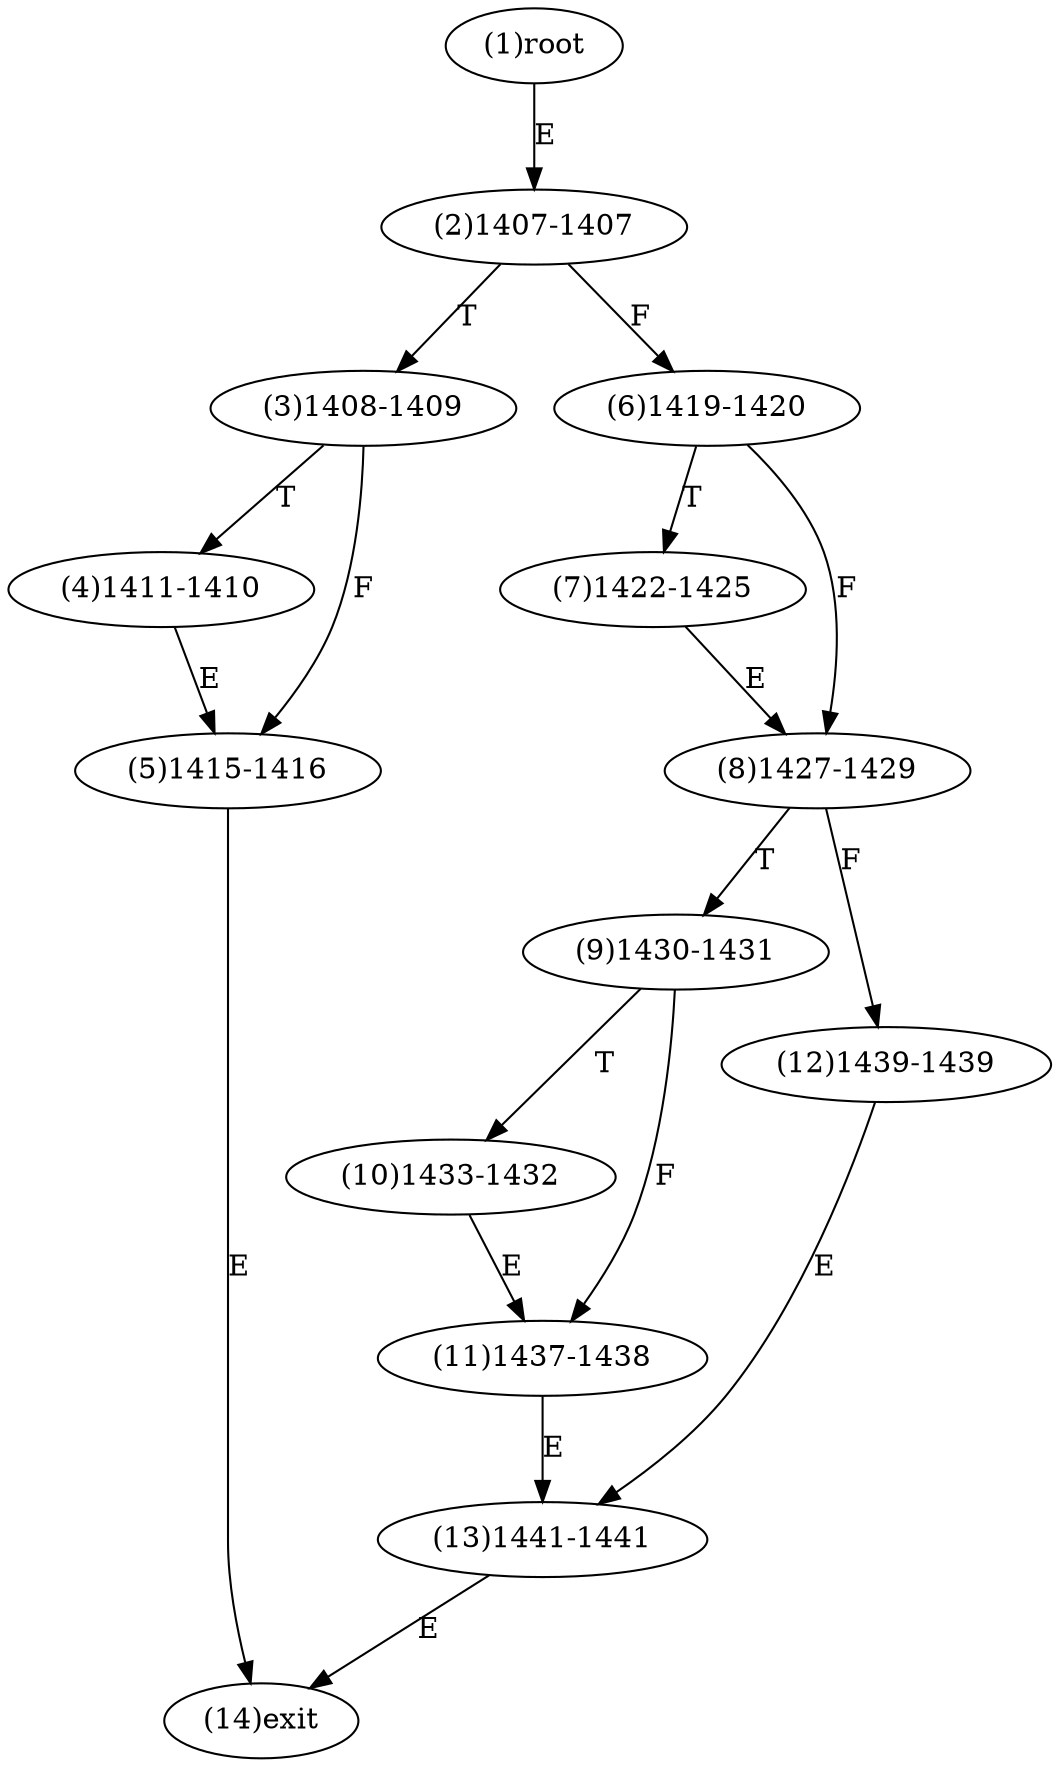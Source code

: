 digraph "" { 
1[ label="(1)root"];
2[ label="(2)1407-1407"];
3[ label="(3)1408-1409"];
4[ label="(4)1411-1410"];
5[ label="(5)1415-1416"];
6[ label="(6)1419-1420"];
7[ label="(7)1422-1425"];
8[ label="(8)1427-1429"];
9[ label="(9)1430-1431"];
10[ label="(10)1433-1432"];
11[ label="(11)1437-1438"];
12[ label="(12)1439-1439"];
13[ label="(13)1441-1441"];
14[ label="(14)exit"];
1->2[ label="E"];
2->6[ label="F"];
2->3[ label="T"];
3->5[ label="F"];
3->4[ label="T"];
4->5[ label="E"];
5->14[ label="E"];
6->8[ label="F"];
6->7[ label="T"];
7->8[ label="E"];
8->12[ label="F"];
8->9[ label="T"];
9->11[ label="F"];
9->10[ label="T"];
10->11[ label="E"];
11->13[ label="E"];
12->13[ label="E"];
13->14[ label="E"];
}